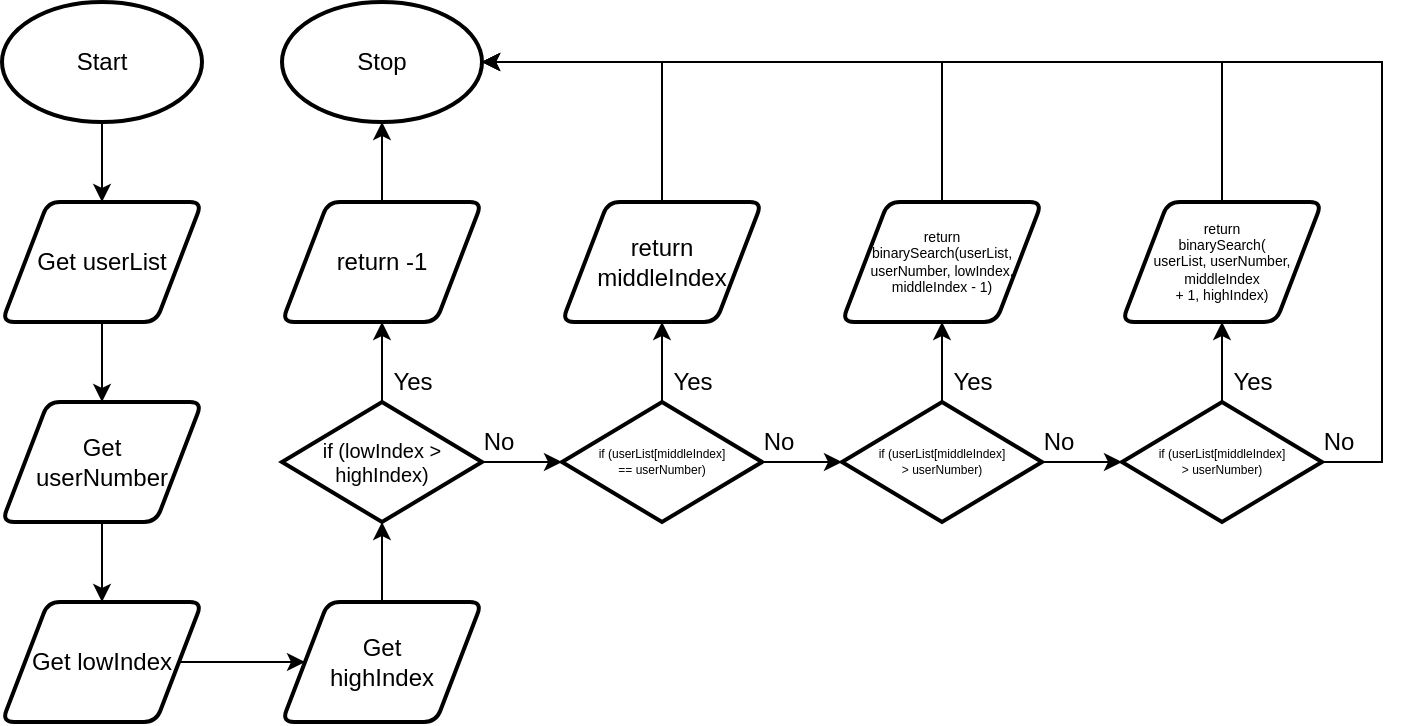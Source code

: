 <mxfile>
    <diagram id="3Pjc-OBUEgv7ug9CNo0R" name="Page-1">
        <mxGraphModel dx="319" dy="298" grid="1" gridSize="5" guides="1" tooltips="1" connect="1" arrows="1" fold="1" page="1" pageScale="1" pageWidth="850" pageHeight="1100" math="0" shadow="0">
            <root>
                <mxCell id="0"/>
                <mxCell id="1" parent="0"/>
                <mxCell id="12" style="edgeStyle=orthogonalEdgeStyle;html=1;entryX=0.5;entryY=0;entryDx=0;entryDy=0;fontSize=12;rounded=0;" edge="1" parent="1" source="2" target="3">
                    <mxGeometry relative="1" as="geometry"/>
                </mxCell>
                <mxCell id="2" value="Start" style="strokeWidth=2;html=1;shape=mxgraph.flowchart.start_1;whiteSpace=wrap;" vertex="1" parent="1">
                    <mxGeometry x="40" y="40" width="100" height="60" as="geometry"/>
                </mxCell>
                <mxCell id="13" style="edgeStyle=orthogonalEdgeStyle;rounded=0;html=1;fontSize=12;" edge="1" parent="1" source="3" target="7">
                    <mxGeometry relative="1" as="geometry"/>
                </mxCell>
                <mxCell id="3" value="Get userList" style="shape=parallelogram;html=1;strokeWidth=2;perimeter=parallelogramPerimeter;whiteSpace=wrap;rounded=1;arcSize=12;size=0.23;" vertex="1" parent="1">
                    <mxGeometry x="40" y="140" width="100" height="60" as="geometry"/>
                </mxCell>
                <mxCell id="18" style="edgeStyle=orthogonalEdgeStyle;rounded=0;html=1;fontSize=12;" edge="1" parent="1" source="5" target="17">
                    <mxGeometry relative="1" as="geometry"/>
                </mxCell>
                <mxCell id="21" style="edgeStyle=orthogonalEdgeStyle;rounded=0;html=1;entryX=0;entryY=0.5;entryDx=0;entryDy=0;entryPerimeter=0;fontSize=6;" edge="1" parent="1" source="5" target="20">
                    <mxGeometry relative="1" as="geometry"/>
                </mxCell>
                <mxCell id="5" value="if (lowIndex &amp;gt; highIndex)" style="strokeWidth=2;html=1;shape=mxgraph.flowchart.decision;whiteSpace=wrap;fontSize=10;" vertex="1" parent="1">
                    <mxGeometry x="180" y="240" width="100" height="60" as="geometry"/>
                </mxCell>
                <mxCell id="6" value="Stop" style="strokeWidth=2;html=1;shape=mxgraph.flowchart.start_1;whiteSpace=wrap;" vertex="1" parent="1">
                    <mxGeometry x="180" y="40" width="100" height="60" as="geometry"/>
                </mxCell>
                <mxCell id="14" style="edgeStyle=orthogonalEdgeStyle;rounded=0;html=1;fontSize=12;" edge="1" parent="1" source="7" target="8">
                    <mxGeometry relative="1" as="geometry"/>
                </mxCell>
                <mxCell id="7" value="Get&lt;br&gt;userNumber" style="shape=parallelogram;html=1;strokeWidth=2;perimeter=parallelogramPerimeter;whiteSpace=wrap;rounded=1;arcSize=12;size=0.23;" vertex="1" parent="1">
                    <mxGeometry x="40" y="240" width="100" height="60" as="geometry"/>
                </mxCell>
                <mxCell id="15" style="edgeStyle=orthogonalEdgeStyle;rounded=0;html=1;entryX=0;entryY=0.5;entryDx=0;entryDy=0;fontSize=12;" edge="1" parent="1" source="8" target="9">
                    <mxGeometry relative="1" as="geometry"/>
                </mxCell>
                <mxCell id="8" value="Get lowIndex" style="shape=parallelogram;html=1;strokeWidth=2;perimeter=parallelogramPerimeter;whiteSpace=wrap;rounded=1;arcSize=12;size=0.23;" vertex="1" parent="1">
                    <mxGeometry x="40" y="340" width="100" height="60" as="geometry"/>
                </mxCell>
                <mxCell id="16" style="edgeStyle=orthogonalEdgeStyle;rounded=0;html=1;fontSize=12;" edge="1" parent="1" source="9" target="5">
                    <mxGeometry relative="1" as="geometry"/>
                </mxCell>
                <mxCell id="9" value="Get&lt;br&gt;highIndex" style="shape=parallelogram;html=1;strokeWidth=2;perimeter=parallelogramPerimeter;whiteSpace=wrap;rounded=1;arcSize=12;size=0.23;" vertex="1" parent="1">
                    <mxGeometry x="180" y="340" width="100" height="60" as="geometry"/>
                </mxCell>
                <mxCell id="10" value="&lt;font style=&quot;font-size: 12px;&quot;&gt;Yes&lt;/font&gt;" style="text;html=1;align=center;verticalAlign=middle;resizable=0;points=[];autosize=1;strokeColor=none;fillColor=none;fontSize=10;" vertex="1" parent="1">
                    <mxGeometry x="225" y="215" width="40" height="30" as="geometry"/>
                </mxCell>
                <mxCell id="11" value="No" style="text;html=1;align=center;verticalAlign=middle;resizable=0;points=[];autosize=1;strokeColor=none;fillColor=none;fontSize=12;" vertex="1" parent="1">
                    <mxGeometry x="270" y="245" width="35" height="30" as="geometry"/>
                </mxCell>
                <mxCell id="19" style="edgeStyle=orthogonalEdgeStyle;rounded=0;html=1;fontSize=12;" edge="1" parent="1" source="17" target="6">
                    <mxGeometry relative="1" as="geometry"/>
                </mxCell>
                <mxCell id="17" value="return -1" style="shape=parallelogram;html=1;strokeWidth=2;perimeter=parallelogramPerimeter;whiteSpace=wrap;rounded=1;arcSize=12;size=0.23;" vertex="1" parent="1">
                    <mxGeometry x="180" y="140" width="100" height="60" as="geometry"/>
                </mxCell>
                <mxCell id="23" style="edgeStyle=orthogonalEdgeStyle;rounded=0;html=1;fontSize=6;" edge="1" parent="1" source="20" target="22">
                    <mxGeometry relative="1" as="geometry"/>
                </mxCell>
                <mxCell id="28" style="edgeStyle=orthogonalEdgeStyle;rounded=0;html=1;entryX=0;entryY=0.5;entryDx=0;entryDy=0;entryPerimeter=0;fontSize=6;" edge="1" parent="1" source="20" target="25">
                    <mxGeometry relative="1" as="geometry"/>
                </mxCell>
                <mxCell id="20" value="if (userList[middleIndex]&lt;br style=&quot;font-size: 6px;&quot;&gt;== userNumber)" style="strokeWidth=2;html=1;shape=mxgraph.flowchart.decision;whiteSpace=wrap;fontSize=6;" vertex="1" parent="1">
                    <mxGeometry x="320" y="240" width="100" height="60" as="geometry"/>
                </mxCell>
                <mxCell id="33" style="edgeStyle=orthogonalEdgeStyle;rounded=0;html=1;entryX=1;entryY=0.5;entryDx=0;entryDy=0;entryPerimeter=0;fontSize=7;" edge="1" parent="1" source="22" target="6">
                    <mxGeometry relative="1" as="geometry">
                        <Array as="points">
                            <mxPoint x="370" y="70"/>
                        </Array>
                    </mxGeometry>
                </mxCell>
                <mxCell id="22" value="return middleIndex" style="shape=parallelogram;html=1;strokeWidth=2;perimeter=parallelogramPerimeter;whiteSpace=wrap;rounded=1;arcSize=12;size=0.23;" vertex="1" parent="1">
                    <mxGeometry x="320" y="140" width="100" height="60" as="geometry"/>
                </mxCell>
                <mxCell id="34" style="edgeStyle=orthogonalEdgeStyle;rounded=0;html=1;entryX=1;entryY=0.5;entryDx=0;entryDy=0;entryPerimeter=0;fontSize=7;" edge="1" parent="1" source="24" target="6">
                    <mxGeometry relative="1" as="geometry">
                        <Array as="points">
                            <mxPoint x="510" y="70"/>
                        </Array>
                    </mxGeometry>
                </mxCell>
                <mxCell id="24" value="return&lt;br&gt;binarySearch(userList, userNumber, lowIndex, middleIndex - 1)" style="shape=parallelogram;html=1;strokeWidth=2;perimeter=parallelogramPerimeter;whiteSpace=wrap;rounded=1;arcSize=12;size=0.23;fontSize=7;" vertex="1" parent="1">
                    <mxGeometry x="460" y="140" width="100" height="60" as="geometry"/>
                </mxCell>
                <mxCell id="29" style="edgeStyle=orthogonalEdgeStyle;rounded=0;html=1;entryX=0.5;entryY=1;entryDx=0;entryDy=0;fontSize=6;" edge="1" parent="1" source="25" target="24">
                    <mxGeometry relative="1" as="geometry"/>
                </mxCell>
                <mxCell id="40" style="edgeStyle=orthogonalEdgeStyle;rounded=0;html=1;fontSize=7;entryX=0;entryY=0.5;entryDx=0;entryDy=0;entryPerimeter=0;" edge="1" parent="1" source="25" target="37">
                    <mxGeometry relative="1" as="geometry">
                        <mxPoint x="595" y="270" as="targetPoint"/>
                    </mxGeometry>
                </mxCell>
                <mxCell id="25" value="if (userList[middleIndex]&lt;br style=&quot;font-size: 6px;&quot;&gt;&amp;gt; userNumber)" style="strokeWidth=2;html=1;shape=mxgraph.flowchart.decision;whiteSpace=wrap;fontSize=6;" vertex="1" parent="1">
                    <mxGeometry x="460" y="240" width="100" height="60" as="geometry"/>
                </mxCell>
                <mxCell id="30" value="&lt;font style=&quot;font-size: 12px;&quot;&gt;Yes&lt;/font&gt;" style="text;html=1;align=center;verticalAlign=middle;resizable=0;points=[];autosize=1;strokeColor=none;fillColor=none;fontSize=10;" vertex="1" parent="1">
                    <mxGeometry x="365" y="215" width="40" height="30" as="geometry"/>
                </mxCell>
                <mxCell id="31" value="No" style="text;html=1;align=center;verticalAlign=middle;resizable=0;points=[];autosize=1;strokeColor=none;fillColor=none;fontSize=12;" vertex="1" parent="1">
                    <mxGeometry x="410" y="245" width="35" height="30" as="geometry"/>
                </mxCell>
                <mxCell id="42" style="edgeStyle=orthogonalEdgeStyle;rounded=0;html=1;entryX=1;entryY=0.5;entryDx=0;entryDy=0;entryPerimeter=0;fontSize=7;" edge="1" parent="1" source="35" target="6">
                    <mxGeometry relative="1" as="geometry">
                        <Array as="points">
                            <mxPoint x="650" y="70"/>
                        </Array>
                    </mxGeometry>
                </mxCell>
                <mxCell id="35" value="return&lt;br style=&quot;font-size: 7px;&quot;&gt;binarySearch(&lt;br style=&quot;font-size: 7px;&quot;&gt;userList, userNumber,&lt;br style=&quot;font-size: 7px;&quot;&gt;middleIndex&lt;br style=&quot;font-size: 7px;&quot;&gt;+ 1, highIndex)" style="shape=parallelogram;html=1;strokeWidth=2;perimeter=parallelogramPerimeter;whiteSpace=wrap;rounded=1;arcSize=12;size=0.23;fontSize=7;" vertex="1" parent="1">
                    <mxGeometry x="600" y="140" width="100" height="60" as="geometry"/>
                </mxCell>
                <mxCell id="36" style="edgeStyle=orthogonalEdgeStyle;rounded=0;html=1;entryX=0.5;entryY=1;entryDx=0;entryDy=0;fontSize=6;" edge="1" parent="1" source="37" target="35">
                    <mxGeometry relative="1" as="geometry"/>
                </mxCell>
                <mxCell id="43" style="edgeStyle=orthogonalEdgeStyle;rounded=0;html=1;entryX=1;entryY=0.5;entryDx=0;entryDy=0;entryPerimeter=0;fontSize=7;" edge="1" parent="1" source="37" target="6">
                    <mxGeometry relative="1" as="geometry">
                        <Array as="points">
                            <mxPoint x="730" y="270"/>
                            <mxPoint x="730" y="70"/>
                        </Array>
                    </mxGeometry>
                </mxCell>
                <mxCell id="37" value="if (userList[middleIndex]&lt;br style=&quot;font-size: 6px;&quot;&gt;&amp;gt; userNumber)" style="strokeWidth=2;html=1;shape=mxgraph.flowchart.decision;whiteSpace=wrap;fontSize=6;" vertex="1" parent="1">
                    <mxGeometry x="600" y="240" width="100" height="60" as="geometry"/>
                </mxCell>
                <mxCell id="38" value="&lt;font style=&quot;font-size: 12px;&quot;&gt;Yes&lt;/font&gt;" style="text;html=1;align=center;verticalAlign=middle;resizable=0;points=[];autosize=1;strokeColor=none;fillColor=none;fontSize=10;" vertex="1" parent="1">
                    <mxGeometry x="505" y="215" width="40" height="30" as="geometry"/>
                </mxCell>
                <mxCell id="39" value="No" style="text;html=1;align=center;verticalAlign=middle;resizable=0;points=[];autosize=1;strokeColor=none;fillColor=none;fontSize=12;" vertex="1" parent="1">
                    <mxGeometry x="550" y="245" width="35" height="30" as="geometry"/>
                </mxCell>
                <mxCell id="44" value="&lt;font style=&quot;font-size: 12px;&quot;&gt;Yes&lt;/font&gt;" style="text;html=1;align=center;verticalAlign=middle;resizable=0;points=[];autosize=1;strokeColor=none;fillColor=none;fontSize=10;" vertex="1" parent="1">
                    <mxGeometry x="645" y="215" width="40" height="30" as="geometry"/>
                </mxCell>
                <mxCell id="45" value="No" style="text;html=1;align=center;verticalAlign=middle;resizable=0;points=[];autosize=1;strokeColor=none;fillColor=none;fontSize=12;" vertex="1" parent="1">
                    <mxGeometry x="690" y="245" width="35" height="30" as="geometry"/>
                </mxCell>
            </root>
        </mxGraphModel>
    </diagram>
</mxfile>